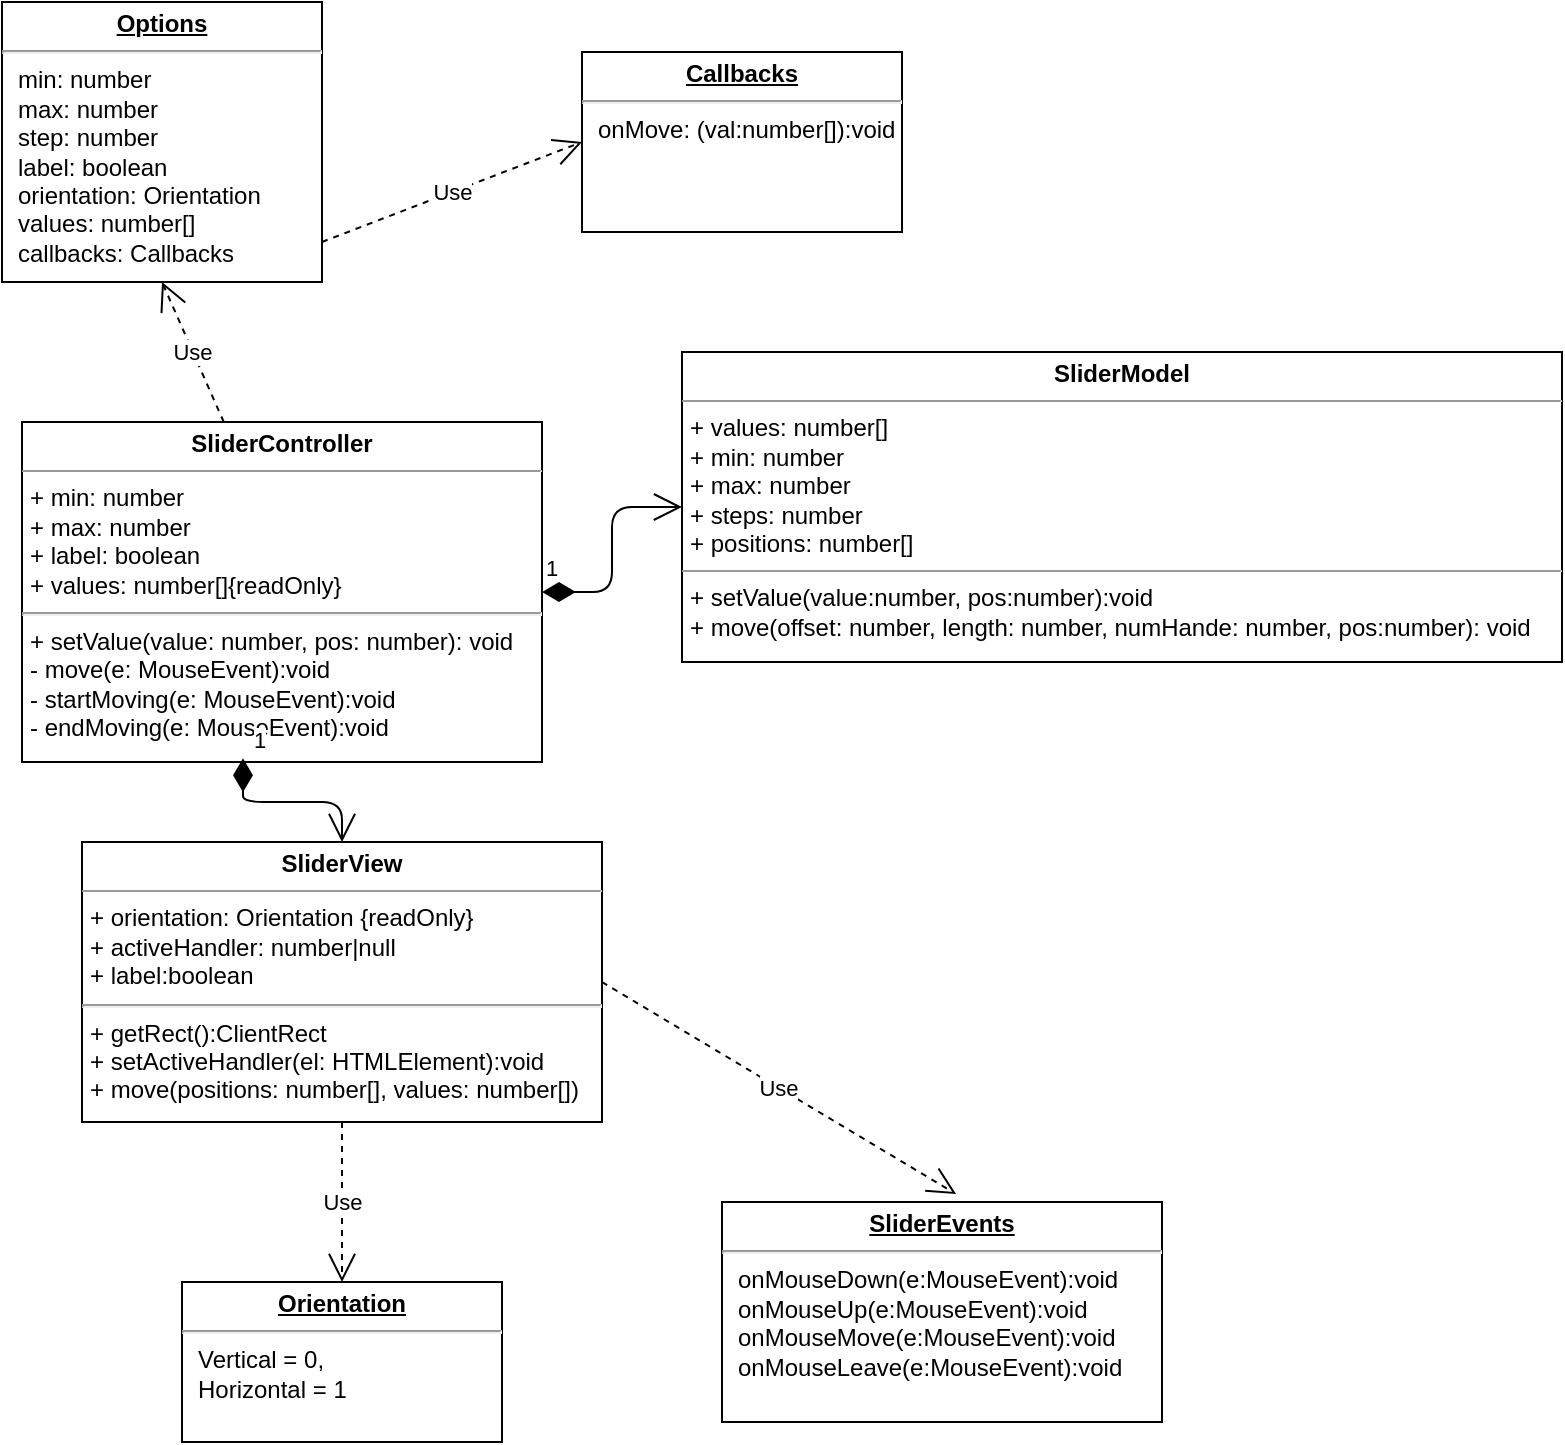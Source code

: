 <mxfile version="12.1.0" type="device" pages="1"><diagram id="uaGsNCW7lDwtEgUKLKnF" name="Page-1"><mxGraphModel dx="1408" dy="738" grid="1" gridSize="10" guides="1" tooltips="1" connect="1" arrows="1" fold="1" page="1" pageScale="1" pageWidth="827" pageHeight="1169" math="0" shadow="0"><root><mxCell id="0"/><mxCell id="1" parent="0"/><mxCell id="IdppXZR_bXjsmdhmiD7g-1" value="&lt;p style=&quot;margin: 0px ; margin-top: 4px ; text-align: center ; text-decoration: underline&quot;&gt;&lt;b&gt;Options&lt;/b&gt;&lt;/p&gt;&lt;hr&gt;&lt;p style=&quot;margin: 0px ; margin-left: 8px&quot;&gt;min: number&lt;/p&gt;&lt;p style=&quot;margin: 0px ; margin-left: 8px&quot;&gt;max: number&lt;/p&gt;&lt;p style=&quot;margin: 0px ; margin-left: 8px&quot;&gt;step: number&lt;/p&gt;&lt;p style=&quot;margin: 0px ; margin-left: 8px&quot;&gt;label: boolean&lt;/p&gt;&lt;p style=&quot;margin: 0px ; margin-left: 8px&quot;&gt;orientation: Orientation&lt;/p&gt;&lt;p style=&quot;margin: 0px ; margin-left: 8px&quot;&gt;values: number[]&lt;/p&gt;&lt;p style=&quot;margin: 0px ; margin-left: 8px&quot;&gt;callbacks: Callbacks&lt;/p&gt;" style="verticalAlign=top;align=left;overflow=fill;fontSize=12;fontFamily=Helvetica;html=1;" parent="1" vertex="1"><mxGeometry x="20" y="20" width="160" height="140" as="geometry"/></mxCell><mxCell id="IdppXZR_bXjsmdhmiD7g-5" value="&lt;p style=&quot;margin: 0px ; margin-top: 4px ; text-align: center ; text-decoration: underline&quot;&gt;&lt;b&gt;Callbacks&lt;/b&gt;&lt;/p&gt;&lt;hr&gt;&lt;p style=&quot;margin: 0px ; margin-left: 8px&quot;&gt;onMove: (val:number[]):void&lt;/p&gt;" style="verticalAlign=top;align=left;overflow=fill;fontSize=12;fontFamily=Helvetica;html=1;" parent="1" vertex="1"><mxGeometry x="310" y="45" width="160" height="90" as="geometry"/></mxCell><mxCell id="IdppXZR_bXjsmdhmiD7g-8" value="Use" style="endArrow=open;endSize=12;dashed=1;html=1;exitX=1;exitY=0.857;exitDx=0;exitDy=0;entryX=0;entryY=0.5;entryDx=0;entryDy=0;exitPerimeter=0;" parent="1" source="IdppXZR_bXjsmdhmiD7g-1" target="IdppXZR_bXjsmdhmiD7g-5" edge="1"><mxGeometry width="160" relative="1" as="geometry"><mxPoint x="20" y="270" as="sourcePoint"/><mxPoint x="180" y="270" as="targetPoint"/></mxGeometry></mxCell><mxCell id="IdppXZR_bXjsmdhmiD7g-12" value="&lt;p style=&quot;margin: 0px ; margin-top: 4px ; text-align: center&quot;&gt;&lt;b&gt;SliderController&lt;/b&gt;&lt;/p&gt;&lt;hr size=&quot;1&quot;&gt;&lt;p style=&quot;margin: 0px ; margin-left: 4px&quot;&gt;+ min: number&lt;/p&gt;&lt;p style=&quot;margin: 0px ; margin-left: 4px&quot;&gt;+ max: number&lt;/p&gt;&lt;p style=&quot;margin: 0px ; margin-left: 4px&quot;&gt;+ label: boolean&lt;/p&gt;&lt;p style=&quot;margin: 0px ; margin-left: 4px&quot;&gt;+ values: number[]{readOnly}&lt;/p&gt;&lt;hr&gt;&lt;p style=&quot;margin: 0px ; margin-left: 4px&quot;&gt;&lt;/p&gt;&lt;p style=&quot;margin: 0px ; margin-left: 4px&quot;&gt;+ setValue(value: number, pos: number): void&lt;/p&gt;&lt;p style=&quot;margin: 0px ; margin-left: 4px&quot;&gt;- move(e: MouseEvent):void&lt;/p&gt;&lt;p style=&quot;margin: 0px ; margin-left: 4px&quot;&gt;- startMoving(e: MouseEvent):void&lt;/p&gt;&lt;p style=&quot;margin: 0px ; margin-left: 4px&quot;&gt;- endMoving(e: MouseEvent):void&lt;/p&gt;" style="verticalAlign=top;align=left;overflow=fill;fontSize=12;fontFamily=Helvetica;html=1;" parent="1" vertex="1"><mxGeometry x="30" y="230" width="260" height="170" as="geometry"/></mxCell><mxCell id="IdppXZR_bXjsmdhmiD7g-13" value="&lt;p style=&quot;margin: 0px ; margin-top: 4px ; text-align: center&quot;&gt;&lt;b&gt;SliderModel&lt;/b&gt;&lt;/p&gt;&lt;hr size=&quot;1&quot;&gt;&lt;p style=&quot;margin: 0px ; margin-left: 4px&quot;&gt;+ values: number[]&lt;/p&gt;&lt;p style=&quot;margin: 0px ; margin-left: 4px&quot;&gt;+ min: number&lt;/p&gt;&lt;p style=&quot;margin: 0px ; margin-left: 4px&quot;&gt;+ max: number&lt;/p&gt;&lt;p style=&quot;margin: 0px ; margin-left: 4px&quot;&gt;+ steps: number&lt;/p&gt;&lt;p style=&quot;margin: 0px ; margin-left: 4px&quot;&gt;+ positions: number[]&lt;/p&gt;&lt;hr size=&quot;1&quot;&gt;&lt;p style=&quot;margin: 0px ; margin-left: 4px&quot;&gt;+ setValue(value:number, pos:number):void&lt;/p&gt;&lt;p style=&quot;margin: 0px ; margin-left: 4px&quot;&gt;+ move(offset: number, length: number, numHande: number, pos:number): void&lt;/p&gt;&lt;p style=&quot;margin: 0px ; margin-left: 4px&quot;&gt;&lt;br&gt;&lt;/p&gt;&lt;p style=&quot;margin: 0px ; margin-left: 4px&quot;&gt;&lt;br&gt;&lt;/p&gt;" style="verticalAlign=top;align=left;overflow=fill;fontSize=12;fontFamily=Helvetica;html=1;" parent="1" vertex="1"><mxGeometry x="360" y="195" width="440" height="155" as="geometry"/></mxCell><mxCell id="IdppXZR_bXjsmdhmiD7g-14" value="&lt;p style=&quot;margin: 0px ; margin-top: 4px ; text-align: center&quot;&gt;&lt;b&gt;SliderView&lt;/b&gt;&lt;/p&gt;&lt;hr size=&quot;1&quot;&gt;&lt;p style=&quot;margin: 0px ; margin-left: 4px&quot;&gt;+ orientation: Orientation {readOnly}&lt;/p&gt;&lt;p style=&quot;margin: 0px ; margin-left: 4px&quot;&gt;+ activeHandler: number|null&lt;/p&gt;&lt;p style=&quot;margin: 0px ; margin-left: 4px&quot;&gt;+ label:boolean&lt;/p&gt;&lt;p style=&quot;margin: 0px ; margin-left: 4px&quot;&gt;&lt;/p&gt;&lt;hr&gt;&lt;p style=&quot;margin: 0px ; margin-left: 4px&quot;&gt;+ getRect():ClientRect&lt;/p&gt;&lt;p style=&quot;margin: 0px ; margin-left: 4px&quot;&gt;+ setActiveHandler(el: HTMLElement):void&lt;br&gt;&lt;/p&gt;&lt;p style=&quot;margin: 0px ; margin-left: 4px&quot;&gt;+ move(positions: number[], values: number[])&lt;/p&gt;&lt;div&gt;&lt;br&gt;&lt;/div&gt;" style="verticalAlign=top;align=left;overflow=fill;fontSize=12;fontFamily=Helvetica;html=1;" parent="1" vertex="1"><mxGeometry x="60" y="440" width="260" height="140" as="geometry"/></mxCell><mxCell id="IdppXZR_bXjsmdhmiD7g-15" value="Use" style="endArrow=open;endSize=12;dashed=1;html=1;exitX=0.388;exitY=0;exitDx=0;exitDy=0;exitPerimeter=0;entryX=0.5;entryY=1;entryDx=0;entryDy=0;" parent="1" source="IdppXZR_bXjsmdhmiD7g-12" target="IdppXZR_bXjsmdhmiD7g-1" edge="1"><mxGeometry width="160" relative="1" as="geometry"><mxPoint x="20" y="510" as="sourcePoint"/><mxPoint x="180" y="510" as="targetPoint"/></mxGeometry></mxCell><mxCell id="IdppXZR_bXjsmdhmiD7g-17" value="1" style="endArrow=open;html=1;endSize=12;startArrow=diamondThin;startSize=14;startFill=1;edgeStyle=orthogonalEdgeStyle;align=left;verticalAlign=bottom;exitX=0.425;exitY=0.989;exitDx=0;exitDy=0;exitPerimeter=0;entryX=0.5;entryY=0;entryDx=0;entryDy=0;" parent="1" source="IdppXZR_bXjsmdhmiD7g-12" target="IdppXZR_bXjsmdhmiD7g-14" edge="1"><mxGeometry x="-1" y="3" relative="1" as="geometry"><mxPoint x="60" y="530" as="sourcePoint"/><mxPoint x="98" y="400" as="targetPoint"/></mxGeometry></mxCell><mxCell id="IdppXZR_bXjsmdhmiD7g-18" value="1" style="endArrow=open;html=1;endSize=12;startArrow=diamondThin;startSize=14;startFill=1;edgeStyle=orthogonalEdgeStyle;align=left;verticalAlign=bottom;exitX=1;exitY=0.5;exitDx=0;exitDy=0;entryX=0;entryY=0.5;entryDx=0;entryDy=0;" parent="1" source="IdppXZR_bXjsmdhmiD7g-12" target="IdppXZR_bXjsmdhmiD7g-13" edge="1"><mxGeometry x="-1" y="3" relative="1" as="geometry"><mxPoint x="20" y="510" as="sourcePoint"/><mxPoint x="180" y="510" as="targetPoint"/></mxGeometry></mxCell><mxCell id="IdppXZR_bXjsmdhmiD7g-19" style="edgeStyle=orthogonalEdgeStyle;rounded=0;orthogonalLoop=1;jettySize=auto;html=1;exitX=0.5;exitY=1;exitDx=0;exitDy=0;" parent="1" source="IdppXZR_bXjsmdhmiD7g-13" target="IdppXZR_bXjsmdhmiD7g-13" edge="1"><mxGeometry relative="1" as="geometry"/></mxCell><mxCell id="IdppXZR_bXjsmdhmiD7g-21" value="&lt;p style=&quot;margin: 0px ; margin-top: 4px ; text-align: center ; text-decoration: underline&quot;&gt;&lt;b&gt;Orientation&lt;/b&gt;&lt;/p&gt;&lt;hr&gt;&lt;p style=&quot;margin: 0px ; margin-left: 8px&quot;&gt;Vertical = 0,&lt;/p&gt;&lt;p style=&quot;margin: 0px ; margin-left: 8px&quot;&gt;Horizontal = 1&lt;br&gt;&lt;/p&gt;" style="verticalAlign=top;align=left;overflow=fill;fontSize=12;fontFamily=Helvetica;html=1;" parent="1" vertex="1"><mxGeometry x="110" y="660" width="160" height="80" as="geometry"/></mxCell><mxCell id="IdppXZR_bXjsmdhmiD7g-23" value="&lt;p style=&quot;margin: 0px ; margin-top: 4px ; text-align: center ; text-decoration: underline&quot;&gt;&lt;b&gt;SliderEvents&lt;/b&gt;&lt;/p&gt;&lt;hr&gt;&lt;p style=&quot;margin: 0px ; margin-left: 8px&quot;&gt;onMouseDown(e:MouseEvent):void&lt;br&gt;&lt;/p&gt;&lt;p style=&quot;margin: 0px ; margin-left: 8px&quot;&gt;onMouseUp(e:MouseEvent):void&lt;br&gt;&lt;/p&gt;&lt;p style=&quot;margin: 0px ; margin-left: 8px&quot;&gt;onMouseMove(e:MouseEvent):void&lt;br&gt;&lt;/p&gt;&lt;p style=&quot;margin: 0px ; margin-left: 8px&quot;&gt;onMouseLeave(e:MouseEvent):void&lt;br&gt;&lt;/p&gt;" style="verticalAlign=top;align=left;overflow=fill;fontSize=12;fontFamily=Helvetica;html=1;" parent="1" vertex="1"><mxGeometry x="380" y="620" width="220" height="110" as="geometry"/></mxCell><mxCell id="IdppXZR_bXjsmdhmiD7g-24" value="Use" style="endArrow=open;endSize=12;dashed=1;html=1;entryX=0.5;entryY=0;entryDx=0;entryDy=0;" parent="1" source="IdppXZR_bXjsmdhmiD7g-14" target="IdppXZR_bXjsmdhmiD7g-21" edge="1"><mxGeometry width="160" relative="1" as="geometry"><mxPoint x="20" y="750" as="sourcePoint"/><mxPoint x="180" y="750" as="targetPoint"/></mxGeometry></mxCell><mxCell id="IdppXZR_bXjsmdhmiD7g-25" value="Use" style="endArrow=open;endSize=12;dashed=1;html=1;entryX=0.532;entryY=-0.036;entryDx=0;entryDy=0;entryPerimeter=0;exitX=1;exitY=0.5;exitDx=0;exitDy=0;" parent="1" source="IdppXZR_bXjsmdhmiD7g-14" target="IdppXZR_bXjsmdhmiD7g-23" edge="1"><mxGeometry width="160" relative="1" as="geometry"><mxPoint x="320" y="560" as="sourcePoint"/><mxPoint x="480" y="560" as="targetPoint"/></mxGeometry></mxCell></root></mxGraphModel></diagram></mxfile>